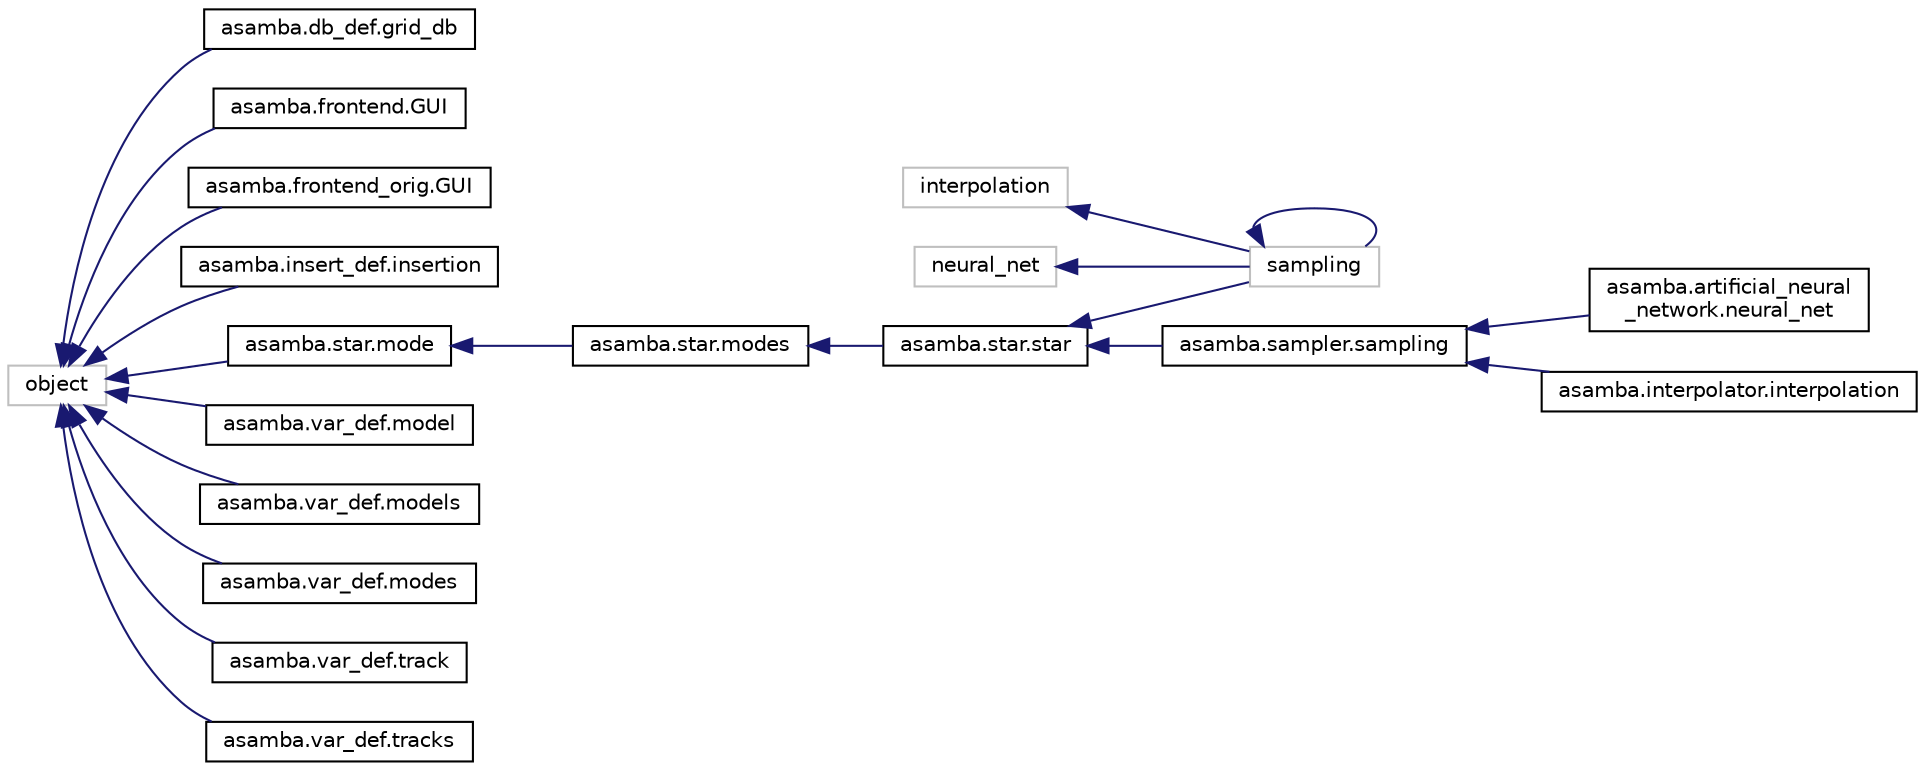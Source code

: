 digraph "Graphical Class Hierarchy"
{
  edge [fontname="Helvetica",fontsize="10",labelfontname="Helvetica",labelfontsize="10"];
  node [fontname="Helvetica",fontsize="10",shape=record];
  rankdir="LR";
  Node4 [label="object",height=0.2,width=0.4,color="grey75", fillcolor="white", style="filled"];
  Node4 -> Node5 [dir="back",color="midnightblue",fontsize="10",style="solid",fontname="Helvetica"];
  Node5 [label="asamba.db_def.grid_db",height=0.2,width=0.4,color="black", fillcolor="white", style="filled",URL="$classasamba_1_1db__def_1_1grid__db.html"];
  Node4 -> Node6 [dir="back",color="midnightblue",fontsize="10",style="solid",fontname="Helvetica"];
  Node6 [label="asamba.frontend.GUI",height=0.2,width=0.4,color="black", fillcolor="white", style="filled",URL="$classasamba_1_1frontend_1_1_g_u_i.html"];
  Node4 -> Node7 [dir="back",color="midnightblue",fontsize="10",style="solid",fontname="Helvetica"];
  Node7 [label="asamba.frontend_orig.GUI",height=0.2,width=0.4,color="black", fillcolor="white", style="filled",URL="$classasamba_1_1frontend__orig_1_1_g_u_i.html"];
  Node4 -> Node8 [dir="back",color="midnightblue",fontsize="10",style="solid",fontname="Helvetica"];
  Node8 [label="asamba.insert_def.insertion",height=0.2,width=0.4,color="black", fillcolor="white", style="filled",URL="$classasamba_1_1insert__def_1_1insertion.html"];
  Node4 -> Node9 [dir="back",color="midnightblue",fontsize="10",style="solid",fontname="Helvetica"];
  Node9 [label="asamba.star.mode",height=0.2,width=0.4,color="black", fillcolor="white", style="filled",URL="$classasamba_1_1star_1_1mode.html"];
  Node9 -> Node10 [dir="back",color="midnightblue",fontsize="10",style="solid",fontname="Helvetica"];
  Node10 [label="asamba.star.modes",height=0.2,width=0.4,color="black", fillcolor="white", style="filled",URL="$classasamba_1_1star_1_1modes.html"];
  Node10 -> Node11 [dir="back",color="midnightblue",fontsize="10",style="solid",fontname="Helvetica"];
  Node11 [label="asamba.star.star",height=0.2,width=0.4,color="black", fillcolor="white", style="filled",URL="$classasamba_1_1star_1_1star.html"];
  Node11 -> Node0 [dir="back",color="midnightblue",fontsize="10",style="solid",fontname="Helvetica"];
  Node0 [label="asamba.backend.Modelling\lSession",height=0.2,width=0.4,color="black", fillcolor="white", style="filled",URL="$classasamba_1_1backend_1_1_modelling_session.html",tooltip="U S E R - C O N T R O L L E D P A R A M E T E R S : B A C K E N D O B J E C T S T H A T D O T H E R E..."];
  Node11 -> Node12 [dir="back",color="midnightblue",fontsize="10",style="solid",fontname="Helvetica"];
  Node12 [label="asamba.sampler.sampling",height=0.2,width=0.4,color="black", fillcolor="white", style="filled",URL="$classasamba_1_1sampler_1_1sampling.html"];
  Node12 -> Node13 [dir="back",color="midnightblue",fontsize="10",style="solid",fontname="Helvetica"];
  Node13 [label="asamba.artificial_neural\l_network.neural_net",height=0.2,width=0.4,color="black", fillcolor="white", style="filled",URL="$classasamba_1_1artificial__neural__network_1_1neural__net.html"];
  Node12 -> Node14 [dir="back",color="midnightblue",fontsize="10",style="solid",fontname="Helvetica"];
  Node14 [label="asamba.interpolator.interpolation",height=0.2,width=0.4,color="black", fillcolor="white", style="filled",URL="$classasamba_1_1interpolator_1_1interpolation.html"];
  Node4 -> Node15 [dir="back",color="midnightblue",fontsize="10",style="solid",fontname="Helvetica"];
  Node15 [label="asamba.var_def.model",height=0.2,width=0.4,color="black", fillcolor="white", style="filled",URL="$classasamba_1_1var__def_1_1model.html"];
  Node4 -> Node16 [dir="back",color="midnightblue",fontsize="10",style="solid",fontname="Helvetica"];
  Node16 [label="asamba.var_def.models",height=0.2,width=0.4,color="black", fillcolor="white", style="filled",URL="$classasamba_1_1var__def_1_1models.html"];
  Node4 -> Node17 [dir="back",color="midnightblue",fontsize="10",style="solid",fontname="Helvetica"];
  Node17 [label="asamba.var_def.modes",height=0.2,width=0.4,color="black", fillcolor="white", style="filled",URL="$classasamba_1_1var__def_1_1modes.html"];
  Node4 -> Node18 [dir="back",color="midnightblue",fontsize="10",style="solid",fontname="Helvetica"];
  Node18 [label="asamba.var_def.track",height=0.2,width=0.4,color="black", fillcolor="white", style="filled",URL="$classasamba_1_1var__def_1_1track.html"];
  Node4 -> Node19 [dir="back",color="midnightblue",fontsize="10",style="solid",fontname="Helvetica"];
  Node19 [label="asamba.var_def.tracks",height=0.2,width=0.4,color="black", fillcolor="white", style="filled",URL="$classasamba_1_1var__def_1_1tracks.html"];
  Node3 [label="interpolation",height=0.2,width=0.4,color="grey75", fillcolor="white", style="filled"];
  Node3 -> Node0 [dir="back",color="midnightblue",fontsize="10",style="solid",fontname="Helvetica"];
  Node2 [label="neural_net",height=0.2,width=0.4,color="grey75", fillcolor="white", style="filled"];
  Node2 -> Node0 [dir="back",color="midnightblue",fontsize="10",style="solid",fontname="Helvetica"];
  Node0 [label="sampling",height=0.2,width=0.4,color="grey75", fillcolor="white", style="filled"];
  Node0 -> Node0 [dir="back",color="midnightblue",fontsize="10",style="solid",fontname="Helvetica"];
}
